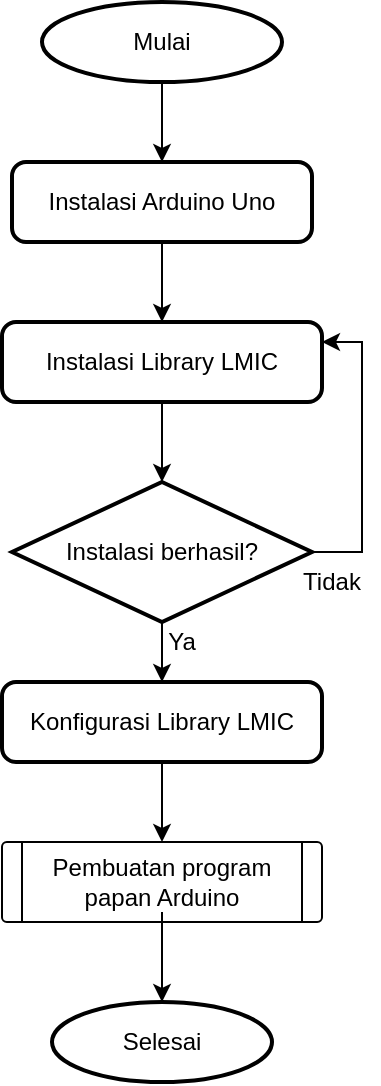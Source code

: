 <mxfile version="13.9.9" type="github" pages="5">
  <diagram id="ruQhYl5xOJ5jmQLx048c" name="flowchart arduino">
    <mxGraphModel dx="1108" dy="450" grid="1" gridSize="10" guides="1" tooltips="1" connect="1" arrows="1" fold="1" page="1" pageScale="1" pageWidth="850" pageHeight="1100" math="0" shadow="0">
      <root>
        <mxCell id="0" />
        <mxCell id="1" parent="0" />
        <mxCell id="vi-KP8n1VSVlLx7dB5_Z-9" style="edgeStyle=orthogonalEdgeStyle;rounded=0;orthogonalLoop=1;jettySize=auto;html=1;entryX=0.5;entryY=0;entryDx=0;entryDy=0;" parent="1" source="vi-KP8n1VSVlLx7dB5_Z-1" target="vi-KP8n1VSVlLx7dB5_Z-2" edge="1">
          <mxGeometry relative="1" as="geometry" />
        </mxCell>
        <mxCell id="vi-KP8n1VSVlLx7dB5_Z-1" value="Mulai" style="strokeWidth=2;html=1;shape=mxgraph.flowchart.start_1;whiteSpace=wrap;" parent="1" vertex="1">
          <mxGeometry x="80" y="40" width="120" height="40" as="geometry" />
        </mxCell>
        <mxCell id="vi-KP8n1VSVlLx7dB5_Z-10" style="edgeStyle=orthogonalEdgeStyle;rounded=0;orthogonalLoop=1;jettySize=auto;html=1;entryX=0.5;entryY=0;entryDx=0;entryDy=0;" parent="1" source="vi-KP8n1VSVlLx7dB5_Z-2" target="vi-KP8n1VSVlLx7dB5_Z-3" edge="1">
          <mxGeometry relative="1" as="geometry" />
        </mxCell>
        <mxCell id="vi-KP8n1VSVlLx7dB5_Z-2" value="Instalasi Arduino Uno" style="rounded=1;whiteSpace=wrap;html=1;absoluteArcSize=1;arcSize=14;strokeWidth=2;" parent="1" vertex="1">
          <mxGeometry x="65" y="120" width="150" height="40" as="geometry" />
        </mxCell>
        <mxCell id="vi-KP8n1VSVlLx7dB5_Z-11" value="" style="edgeStyle=orthogonalEdgeStyle;rounded=0;orthogonalLoop=1;jettySize=auto;html=1;" parent="1" source="vi-KP8n1VSVlLx7dB5_Z-3" target="vi-KP8n1VSVlLx7dB5_Z-4" edge="1">
          <mxGeometry relative="1" as="geometry" />
        </mxCell>
        <mxCell id="vi-KP8n1VSVlLx7dB5_Z-3" value="Instalasi Library LMIC" style="rounded=1;whiteSpace=wrap;html=1;absoluteArcSize=1;arcSize=14;strokeWidth=2;" parent="1" vertex="1">
          <mxGeometry x="60" y="200" width="160" height="40" as="geometry" />
        </mxCell>
        <mxCell id="vi-KP8n1VSVlLx7dB5_Z-12" value="" style="edgeStyle=orthogonalEdgeStyle;rounded=0;orthogonalLoop=1;jettySize=auto;html=1;entryX=0.5;entryY=0;entryDx=0;entryDy=0;" parent="1" source="vi-KP8n1VSVlLx7dB5_Z-4" target="vi-KP8n1VSVlLx7dB5_Z-5" edge="1">
          <mxGeometry relative="1" as="geometry" />
        </mxCell>
        <mxCell id="vi-KP8n1VSVlLx7dB5_Z-15" style="edgeStyle=orthogonalEdgeStyle;rounded=0;orthogonalLoop=1;jettySize=auto;html=1;entryX=1;entryY=0.25;entryDx=0;entryDy=0;" parent="1" source="vi-KP8n1VSVlLx7dB5_Z-4" target="vi-KP8n1VSVlLx7dB5_Z-3" edge="1">
          <mxGeometry relative="1" as="geometry">
            <Array as="points">
              <mxPoint x="240" y="315" />
              <mxPoint x="240" y="210" />
            </Array>
          </mxGeometry>
        </mxCell>
        <mxCell id="vi-KP8n1VSVlLx7dB5_Z-4" value="Instalasi berhasil?" style="strokeWidth=2;html=1;shape=mxgraph.flowchart.decision;whiteSpace=wrap;" parent="1" vertex="1">
          <mxGeometry x="65" y="280" width="150" height="70" as="geometry" />
        </mxCell>
        <mxCell id="vi-KP8n1VSVlLx7dB5_Z-13" style="edgeStyle=orthogonalEdgeStyle;rounded=0;orthogonalLoop=1;jettySize=auto;html=1;entryX=0.5;entryY=0;entryDx=0;entryDy=0;" parent="1" source="vi-KP8n1VSVlLx7dB5_Z-5" target="vi-KP8n1VSVlLx7dB5_Z-6" edge="1">
          <mxGeometry relative="1" as="geometry" />
        </mxCell>
        <mxCell id="vi-KP8n1VSVlLx7dB5_Z-5" value="Konfigurasi Library LMIC" style="rounded=1;whiteSpace=wrap;html=1;absoluteArcSize=1;arcSize=14;strokeWidth=2;" parent="1" vertex="1">
          <mxGeometry x="60" y="380" width="160" height="40" as="geometry" />
        </mxCell>
        <mxCell id="vi-KP8n1VSVlLx7dB5_Z-6" value="" style="verticalLabelPosition=bottom;verticalAlign=top;html=1;shape=process;whiteSpace=wrap;rounded=1;size=0.062;arcSize=6;" parent="1" vertex="1">
          <mxGeometry x="60" y="460" width="160" height="40" as="geometry" />
        </mxCell>
        <mxCell id="vi-KP8n1VSVlLx7dB5_Z-14" style="edgeStyle=orthogonalEdgeStyle;rounded=0;orthogonalLoop=1;jettySize=auto;html=1;entryX=0.5;entryY=0;entryDx=0;entryDy=0;entryPerimeter=0;" parent="1" source="vi-KP8n1VSVlLx7dB5_Z-7" target="vi-KP8n1VSVlLx7dB5_Z-8" edge="1">
          <mxGeometry relative="1" as="geometry" />
        </mxCell>
        <mxCell id="vi-KP8n1VSVlLx7dB5_Z-7" value="Pembuatan program papan Arduino" style="text;html=1;strokeColor=none;fillColor=none;align=center;verticalAlign=middle;whiteSpace=wrap;rounded=0;" parent="1" vertex="1">
          <mxGeometry x="70" y="465" width="140" height="30" as="geometry" />
        </mxCell>
        <mxCell id="vi-KP8n1VSVlLx7dB5_Z-8" value="Selesai" style="strokeWidth=2;html=1;shape=mxgraph.flowchart.start_1;whiteSpace=wrap;" parent="1" vertex="1">
          <mxGeometry x="85" y="540" width="110" height="40" as="geometry" />
        </mxCell>
        <mxCell id="vi-KP8n1VSVlLx7dB5_Z-16" value="Ya" style="text;html=1;strokeColor=none;fillColor=none;align=center;verticalAlign=middle;whiteSpace=wrap;rounded=0;" parent="1" vertex="1">
          <mxGeometry x="130" y="350" width="40" height="20" as="geometry" />
        </mxCell>
        <mxCell id="vi-KP8n1VSVlLx7dB5_Z-17" value="Tidak" style="text;html=1;strokeColor=none;fillColor=none;align=center;verticalAlign=middle;whiteSpace=wrap;rounded=0;" parent="1" vertex="1">
          <mxGeometry x="210" y="320" width="30" height="20" as="geometry" />
        </mxCell>
      </root>
    </mxGraphModel>
  </diagram>
  <diagram id="tlHTD0D3ZiTGUXgkDhen" name="flowchart program">
    <mxGraphModel dx="868" dy="450" grid="1" gridSize="10" guides="1" tooltips="1" connect="1" arrows="1" fold="1" page="1" pageScale="1" pageWidth="850" pageHeight="1100" math="0" shadow="0">
      <root>
        <mxCell id="s5Elo7UdADyp5_NEJmqG-0" />
        <mxCell id="s5Elo7UdADyp5_NEJmqG-1" parent="s5Elo7UdADyp5_NEJmqG-0" />
        <mxCell id="XmBuzOXLXzk71mJUqmoa-7" style="edgeStyle=orthogonalEdgeStyle;rounded=0;orthogonalLoop=1;jettySize=auto;html=1;entryX=0.5;entryY=0;entryDx=0;entryDy=0;" parent="s5Elo7UdADyp5_NEJmqG-1" source="XmBuzOXLXzk71mJUqmoa-0" target="XmBuzOXLXzk71mJUqmoa-1" edge="1">
          <mxGeometry relative="1" as="geometry" />
        </mxCell>
        <mxCell id="XmBuzOXLXzk71mJUqmoa-0" value="Start" style="ellipse;whiteSpace=wrap;html=1;rounded=1;" parent="s5Elo7UdADyp5_NEJmqG-1" vertex="1">
          <mxGeometry x="200" y="40" width="120" height="40" as="geometry" />
        </mxCell>
        <mxCell id="XmBuzOXLXzk71mJUqmoa-8" style="edgeStyle=orthogonalEdgeStyle;rounded=0;orthogonalLoop=1;jettySize=auto;html=1;entryX=0.5;entryY=0;entryDx=0;entryDy=0;" parent="s5Elo7UdADyp5_NEJmqG-1" source="XmBuzOXLXzk71mJUqmoa-1" target="XmBuzOXLXzk71mJUqmoa-2" edge="1">
          <mxGeometry relative="1" as="geometry" />
        </mxCell>
        <mxCell id="XmBuzOXLXzk71mJUqmoa-1" value="Inisiasi Library, inisiasi variabel, interval time, pin LMIC LoRa SX1726" style="shape=hexagon;perimeter=hexagonPerimeter2;whiteSpace=wrap;html=1;fixedSize=1;rounded=1;" parent="s5Elo7UdADyp5_NEJmqG-1" vertex="1">
          <mxGeometry x="180" y="120" width="160" height="80" as="geometry" />
        </mxCell>
        <mxCell id="XmBuzOXLXzk71mJUqmoa-10" style="edgeStyle=orthogonalEdgeStyle;rounded=0;orthogonalLoop=1;jettySize=auto;html=1;entryX=0.5;entryY=0;entryDx=0;entryDy=0;" parent="s5Elo7UdADyp5_NEJmqG-1" source="XmBuzOXLXzk71mJUqmoa-2" target="XmBuzOXLXzk71mJUqmoa-3" edge="1">
          <mxGeometry relative="1" as="geometry" />
        </mxCell>
        <mxCell id="XmBuzOXLXzk71mJUqmoa-13" style="edgeStyle=orthogonalEdgeStyle;rounded=0;orthogonalLoop=1;jettySize=auto;html=1;entryX=0;entryY=0.5;entryDx=0;entryDy=0;" parent="s5Elo7UdADyp5_NEJmqG-1" source="XmBuzOXLXzk71mJUqmoa-2" target="XmBuzOXLXzk71mJUqmoa-6" edge="1">
          <mxGeometry relative="1" as="geometry" />
        </mxCell>
        <mxCell id="XmBuzOXLXzk71mJUqmoa-2" value="if power = on" style="rhombus;whiteSpace=wrap;html=1;rounded=1;" parent="s5Elo7UdADyp5_NEJmqG-1" vertex="1">
          <mxGeometry x="220" y="230" width="80" height="80" as="geometry" />
        </mxCell>
        <mxCell id="XmBuzOXLXzk71mJUqmoa-12" style="edgeStyle=orthogonalEdgeStyle;rounded=0;orthogonalLoop=1;jettySize=auto;html=1;entryX=0.5;entryY=0;entryDx=0;entryDy=0;" parent="s5Elo7UdADyp5_NEJmqG-1" source="XmBuzOXLXzk71mJUqmoa-3" target="XmBuzOXLXzk71mJUqmoa-4" edge="1">
          <mxGeometry relative="1" as="geometry" />
        </mxCell>
        <mxCell id="XmBuzOXLXzk71mJUqmoa-3" value="digitalWrite(pinRelay, LOW); &lt;br&gt;LMIC reset &lt;br&gt;Set Session DevAddr, NwkSKey, AppSKey &lt;br&gt;LMIC.dn2Dr = DR_SF_7;&lt;br&gt;LMIC_setDrTxpow(DR_SF7, 14)" style="rounded=0;whiteSpace=wrap;html=1;" parent="s5Elo7UdADyp5_NEJmqG-1" vertex="1">
          <mxGeometry x="140" y="360" width="240" height="90" as="geometry" />
        </mxCell>
        <mxCell id="XmBuzOXLXzk71mJUqmoa-14" style="edgeStyle=orthogonalEdgeStyle;rounded=0;orthogonalLoop=1;jettySize=auto;html=1;entryX=0;entryY=0.5;entryDx=0;entryDy=0;exitX=0;exitY=0.5;exitDx=0;exitDy=0;" parent="s5Elo7UdADyp5_NEJmqG-1" source="XmBuzOXLXzk71mJUqmoa-4" target="XmBuzOXLXzk71mJUqmoa-2" edge="1">
          <mxGeometry relative="1" as="geometry">
            <Array as="points">
              <mxPoint x="190" y="500" />
              <mxPoint x="110" y="500" />
              <mxPoint x="110" y="270" />
            </Array>
          </mxGeometry>
        </mxCell>
        <mxCell id="XmBuzOXLXzk71mJUqmoa-4" value="do_send(&amp;amp;sendjob);" style="shape=process;whiteSpace=wrap;html=1;backgroundOutline=1;rounded=1;" parent="s5Elo7UdADyp5_NEJmqG-1" vertex="1">
          <mxGeometry x="190" y="490" width="140" height="40" as="geometry" />
        </mxCell>
        <mxCell id="XmBuzOXLXzk71mJUqmoa-6" value="FInish" style="ellipse;whiteSpace=wrap;html=1;rounded=1;" parent="s5Elo7UdADyp5_NEJmqG-1" vertex="1">
          <mxGeometry x="350" y="250" width="120" height="40" as="geometry" />
        </mxCell>
        <mxCell id="XmBuzOXLXzk71mJUqmoa-15" value="True" style="text;html=1;strokeColor=none;fillColor=none;align=center;verticalAlign=middle;whiteSpace=wrap;rounded=0;" parent="s5Elo7UdADyp5_NEJmqG-1" vertex="1">
          <mxGeometry x="260" y="320" width="40" height="20" as="geometry" />
        </mxCell>
        <mxCell id="XmBuzOXLXzk71mJUqmoa-16" value="False" style="text;html=1;strokeColor=none;fillColor=none;align=center;verticalAlign=middle;whiteSpace=wrap;rounded=0;" parent="s5Elo7UdADyp5_NEJmqG-1" vertex="1">
          <mxGeometry x="300" y="250" width="40" height="20" as="geometry" />
        </mxCell>
      </root>
    </mxGraphModel>
  </diagram>
  <diagram id="TSsMBvb2rmak3s7XtRsB" name="flowchart do_send">
    <mxGraphModel dx="423" dy="440" grid="1" gridSize="10" guides="1" tooltips="1" connect="1" arrows="1" fold="1" page="1" pageScale="1" pageWidth="850" pageHeight="1100" math="0" shadow="0">
      <root>
        <mxCell id="zBuH3Ofg90kj-YM-HRv8-0" />
        <mxCell id="zBuH3Ofg90kj-YM-HRv8-1" parent="zBuH3Ofg90kj-YM-HRv8-0" />
        <mxCell id="ide-2AY5GccfNbdstUUD-2" style="edgeStyle=orthogonalEdgeStyle;rounded=0;orthogonalLoop=1;jettySize=auto;html=1;entryX=0.5;entryY=0;entryDx=0;entryDy=0;" parent="zBuH3Ofg90kj-YM-HRv8-1" source="L42IOM9cLZBGXAwT-jDb-0" target="L42IOM9cLZBGXAwT-jDb-1" edge="1">
          <mxGeometry relative="1" as="geometry" />
        </mxCell>
        <mxCell id="L42IOM9cLZBGXAwT-jDb-0" value="Start" style="ellipse;whiteSpace=wrap;html=1;rounded=1;" parent="zBuH3Ofg90kj-YM-HRv8-1" vertex="1">
          <mxGeometry x="250" y="40" width="120" height="40" as="geometry" />
        </mxCell>
        <mxCell id="ide-2AY5GccfNbdstUUD-3" style="edgeStyle=orthogonalEdgeStyle;rounded=0;orthogonalLoop=1;jettySize=auto;html=1;entryX=0.5;entryY=0;entryDx=0;entryDy=0;" parent="zBuH3Ofg90kj-YM-HRv8-1" source="L42IOM9cLZBGXAwT-jDb-1" target="L42IOM9cLZBGXAwT-jDb-3" edge="1">
          <mxGeometry relative="1" as="geometry" />
        </mxCell>
        <mxCell id="L42IOM9cLZBGXAwT-jDb-1" value="Inisiasi variabel&lt;br&gt;char test[115];&lt;br&gt;float R1 = 30000.0;&lt;br&gt;float R2 = 7500.0;" style="shape=hexagon;perimeter=hexagonPerimeter2;whiteSpace=wrap;html=1;fixedSize=1;rounded=1;" parent="zBuH3Ofg90kj-YM-HRv8-1" vertex="1">
          <mxGeometry x="240" y="110" width="140" height="90" as="geometry" />
        </mxCell>
        <mxCell id="ide-2AY5GccfNbdstUUD-4" style="edgeStyle=orthogonalEdgeStyle;rounded=0;orthogonalLoop=1;jettySize=auto;html=1;" parent="zBuH3Ofg90kj-YM-HRv8-1" source="L42IOM9cLZBGXAwT-jDb-3" target="L42IOM9cLZBGXAwT-jDb-4" edge="1">
          <mxGeometry relative="1" as="geometry" />
        </mxCell>
        <mxCell id="L42IOM9cLZBGXAwT-jDb-3" value="//mendapatkan data voltase&lt;br&gt;value = analogRead(pinVolt);&lt;br&gt;vout = (value * 5.0) / 1024.0;&lt;br&gt;vin = vout / (R2/(R1+R2));&lt;br&gt;vin = roundf(vin*100);&lt;br&gt;vin = vin/100;" style="rounded=0;whiteSpace=wrap;html=1;" parent="zBuH3Ofg90kj-YM-HRv8-1" vertex="1">
          <mxGeometry x="220" y="240" width="180" height="120" as="geometry" />
        </mxCell>
        <mxCell id="ide-2AY5GccfNbdstUUD-5" style="edgeStyle=orthogonalEdgeStyle;rounded=0;orthogonalLoop=1;jettySize=auto;html=1;entryX=0;entryY=0.5;entryDx=0;entryDy=0;" parent="zBuH3Ofg90kj-YM-HRv8-1" source="L42IOM9cLZBGXAwT-jDb-4" target="L42IOM9cLZBGXAwT-jDb-6" edge="1">
          <mxGeometry relative="1" as="geometry">
            <mxPoint x="506" y="440" as="targetPoint" />
          </mxGeometry>
        </mxCell>
        <mxCell id="L42IOM9cLZBGXAwT-jDb-4" value="for (int x=0;&lt;br&gt;x&amp;lt;150; x++)" style="rhombus;whiteSpace=wrap;html=1;rounded=1;" parent="zBuH3Ofg90kj-YM-HRv8-1" vertex="1">
          <mxGeometry x="260" y="400" width="100" height="80" as="geometry" />
        </mxCell>
        <mxCell id="ide-2AY5GccfNbdstUUD-6" style="edgeStyle=orthogonalEdgeStyle;rounded=0;orthogonalLoop=1;jettySize=auto;html=1;exitX=0;exitY=0.5;exitDx=0;exitDy=0;entryX=0;entryY=0.5;entryDx=0;entryDy=0;" parent="zBuH3Ofg90kj-YM-HRv8-1" source="L42IOM9cLZBGXAwT-jDb-5" target="L42IOM9cLZBGXAwT-jDb-4" edge="1">
          <mxGeometry relative="1" as="geometry" />
        </mxCell>
        <mxCell id="L42IOM9cLZBGXAwT-jDb-5" value="//metode membaca dan mengumpulkan data sensor Arus&lt;br&gt;AcsValue = analogRead(pinACS);&lt;br&gt;Samples = Samples + AcsValue;&lt;br&gt;delay(5)" style="rounded=0;whiteSpace=wrap;html=1;" parent="zBuH3Ofg90kj-YM-HRv8-1" vertex="1">
          <mxGeometry x="220" y="520" width="200" height="80" as="geometry" />
        </mxCell>
        <mxCell id="ide-2AY5GccfNbdstUUD-7" style="edgeStyle=orthogonalEdgeStyle;rounded=0;orthogonalLoop=1;jettySize=auto;html=1;entryX=0.5;entryY=0;entryDx=0;entryDy=0;" parent="zBuH3Ofg90kj-YM-HRv8-1" source="L42IOM9cLZBGXAwT-jDb-6" target="L42IOM9cLZBGXAwT-jDb-7" edge="1">
          <mxGeometry relative="1" as="geometry" />
        </mxCell>
        <mxCell id="L42IOM9cLZBGXAwT-jDb-6" value="//menghitung data arus&lt;br&gt;AvgAcs=Samples/150.0;&lt;br&gt;AcsValueF = (2.5 - (5.0 / 1024.0)))/0.66;&lt;br&gt;AcsValueF = roundf(AcsValue*1000);&lt;br&gt;AcsValueF = AcsValueF/1000;" style="rounded=0;whiteSpace=wrap;html=1;" parent="zBuH3Ofg90kj-YM-HRv8-1" vertex="1">
          <mxGeometry x="550" y="380" width="200" height="120" as="geometry" />
        </mxCell>
        <mxCell id="ide-2AY5GccfNbdstUUD-8" style="edgeStyle=orthogonalEdgeStyle;rounded=0;orthogonalLoop=1;jettySize=auto;html=1;" parent="zBuH3Ofg90kj-YM-HRv8-1" source="L42IOM9cLZBGXAwT-jDb-7" target="L42IOM9cLZBGXAwT-jDb-8" edge="1">
          <mxGeometry relative="1" as="geometry" />
        </mxCell>
        <mxCell id="L42IOM9cLZBGXAwT-jDb-7" value="//inisialisasi JSON&lt;br&gt;StaticJsonDocument&amp;lt;115&amp;gt;jsonBuffer;&lt;br&gt;JsonObject data = jsonBuffer.to&amp;lt;JsonObject&amp;gt;();" style="shape=hexagon;perimeter=hexagonPerimeter2;whiteSpace=wrap;html=1;fixedSize=1;rounded=1;" parent="zBuH3Ofg90kj-YM-HRv8-1" vertex="1">
          <mxGeometry x="530" y="530" width="240" height="80" as="geometry" />
        </mxCell>
        <mxCell id="ide-2AY5GccfNbdstUUD-9" style="edgeStyle=orthogonalEdgeStyle;rounded=0;orthogonalLoop=1;jettySize=auto;html=1;" parent="zBuH3Ofg90kj-YM-HRv8-1" source="L42IOM9cLZBGXAwT-jDb-8" target="L42IOM9cLZBGXAwT-jDb-9" edge="1">
          <mxGeometry relative="1" as="geometry" />
        </mxCell>
        <mxCell id="L42IOM9cLZBGXAwT-jDb-8" value="//Data dibentuk menjadi JSON&lt;br&gt;data[&quot;v&quot;] = vin;&lt;br&gt;data[&quot;c&quot;] = AcsValueF;&lt;br&gt;data[&quot;r2&quot;]= 1;" style="rounded=0;whiteSpace=wrap;html=1;" parent="zBuH3Ofg90kj-YM-HRv8-1" vertex="1">
          <mxGeometry x="550" y="640" width="200" height="80" as="geometry" />
        </mxCell>
        <mxCell id="ide-2AY5GccfNbdstUUD-10" style="edgeStyle=orthogonalEdgeStyle;rounded=0;orthogonalLoop=1;jettySize=auto;html=1;" parent="zBuH3Ofg90kj-YM-HRv8-1" source="L42IOM9cLZBGXAwT-jDb-9" target="L42IOM9cLZBGXAwT-jDb-10" edge="1">
          <mxGeometry relative="1" as="geometry" />
        </mxCell>
        <mxCell id="L42IOM9cLZBGXAwT-jDb-9" value="//Data berbentuk JSON dicopy untuk menjadi pesan yang akan dikirim serializeJson(jsonBuffer, test);&lt;br&gt;strcpy((char*)message,test);" style="rounded=0;whiteSpace=wrap;html=1;" parent="zBuH3Ofg90kj-YM-HRv8-1" vertex="1">
          <mxGeometry x="550" y="760" width="200" height="60" as="geometry" />
        </mxCell>
        <mxCell id="ide-2AY5GccfNbdstUUD-11" style="edgeStyle=orthogonalEdgeStyle;rounded=0;orthogonalLoop=1;jettySize=auto;html=1;entryX=1;entryY=0.5;entryDx=0;entryDy=0;" parent="zBuH3Ofg90kj-YM-HRv8-1" source="L42IOM9cLZBGXAwT-jDb-10" target="L42IOM9cLZBGXAwT-jDb-11" edge="1">
          <mxGeometry relative="1" as="geometry" />
        </mxCell>
        <mxCell id="ide-2AY5GccfNbdstUUD-12" style="edgeStyle=orthogonalEdgeStyle;rounded=0;orthogonalLoop=1;jettySize=auto;html=1;" parent="zBuH3Ofg90kj-YM-HRv8-1" source="L42IOM9cLZBGXAwT-jDb-10" target="L42IOM9cLZBGXAwT-jDb-12" edge="1">
          <mxGeometry relative="1" as="geometry" />
        </mxCell>
        <mxCell id="L42IOM9cLZBGXAwT-jDb-10" value="Apakah ada TX/RX yang sedang berjalan" style="rhombus;whiteSpace=wrap;html=1;rounded=1;" parent="zBuH3Ofg90kj-YM-HRv8-1" vertex="1">
          <mxGeometry x="340" y="730" width="170" height="120" as="geometry" />
        </mxCell>
        <mxCell id="L42IOM9cLZBGXAwT-jDb-11" value="print &quot;OP_TXRXPEND, not sending&quot;" style="shape=parallelogram;perimeter=parallelogramPerimeter;whiteSpace=wrap;html=1;fixedSize=1;rounded=1;" parent="zBuH3Ofg90kj-YM-HRv8-1" vertex="1">
          <mxGeometry x="50" y="770" width="230" height="40" as="geometry" />
        </mxCell>
        <mxCell id="ide-2AY5GccfNbdstUUD-13" style="edgeStyle=orthogonalEdgeStyle;rounded=0;orthogonalLoop=1;jettySize=auto;html=1;entryX=0.5;entryY=0;entryDx=0;entryDy=0;" parent="zBuH3Ofg90kj-YM-HRv8-1" source="L42IOM9cLZBGXAwT-jDb-12" target="ide-2AY5GccfNbdstUUD-0" edge="1">
          <mxGeometry relative="1" as="geometry" />
        </mxCell>
        <mxCell id="L42IOM9cLZBGXAwT-jDb-12" value="//Data dikirimkan pada saat memungkinkan LMIC_setTxData2(1, message, strlen((char*)message), 0);" style="rounded=0;whiteSpace=wrap;html=1;" parent="zBuH3Ofg90kj-YM-HRv8-1" vertex="1">
          <mxGeometry x="320" y="890" width="210" height="60" as="geometry" />
        </mxCell>
        <mxCell id="ide-2AY5GccfNbdstUUD-14" style="edgeStyle=orthogonalEdgeStyle;rounded=0;orthogonalLoop=1;jettySize=auto;html=1;entryX=1;entryY=0.5;entryDx=0;entryDy=0;" parent="zBuH3Ofg90kj-YM-HRv8-1" source="ide-2AY5GccfNbdstUUD-0" target="ide-2AY5GccfNbdstUUD-1" edge="1">
          <mxGeometry relative="1" as="geometry" />
        </mxCell>
        <mxCell id="ide-2AY5GccfNbdstUUD-0" value="//Kosongkan data json jsonBuffer.dear();" style="rounded=0;whiteSpace=wrap;html=1;" parent="zBuH3Ofg90kj-YM-HRv8-1" vertex="1">
          <mxGeometry x="365" y="990" width="120" height="60" as="geometry" />
        </mxCell>
        <mxCell id="ide-2AY5GccfNbdstUUD-1" value="finish" style="ellipse;whiteSpace=wrap;html=1;rounded=1;" parent="zBuH3Ofg90kj-YM-HRv8-1" vertex="1">
          <mxGeometry x="160" y="1000" width="120" height="40" as="geometry" />
        </mxCell>
      </root>
    </mxGraphModel>
  </diagram>
  <diagram id="Id-fldkdU4TGcIoPxUZq" name="Flowchat on_event">
    <mxGraphModel dx="868" dy="450" grid="1" gridSize="10" guides="1" tooltips="1" connect="1" arrows="1" fold="1" page="1" pageScale="1" pageWidth="850" pageHeight="1100" math="0" shadow="0">
      <root>
        <mxCell id="bwNhpxmY1DnuoCCyqUKj-0" />
        <mxCell id="bwNhpxmY1DnuoCCyqUKj-1" parent="bwNhpxmY1DnuoCCyqUKj-0" />
        <mxCell id="bwNhpxmY1DnuoCCyqUKj-20" style="edgeStyle=orthogonalEdgeStyle;rounded=0;orthogonalLoop=1;jettySize=auto;html=1;entryX=0.5;entryY=0;entryDx=0;entryDy=0;" parent="bwNhpxmY1DnuoCCyqUKj-1" source="bwNhpxmY1DnuoCCyqUKj-2" target="bwNhpxmY1DnuoCCyqUKj-3" edge="1">
          <mxGeometry relative="1" as="geometry" />
        </mxCell>
        <mxCell id="bwNhpxmY1DnuoCCyqUKj-2" value="Start" style="ellipse;whiteSpace=wrap;html=1;rounded=1;" parent="bwNhpxmY1DnuoCCyqUKj-1" vertex="1">
          <mxGeometry x="680" y="40" width="120" height="40" as="geometry" />
        </mxCell>
        <mxCell id="bwNhpxmY1DnuoCCyqUKj-21" style="edgeStyle=orthogonalEdgeStyle;rounded=0;orthogonalLoop=1;jettySize=auto;html=1;" parent="bwNhpxmY1DnuoCCyqUKj-1" source="bwNhpxmY1DnuoCCyqUKj-3" target="bwNhpxmY1DnuoCCyqUKj-4" edge="1">
          <mxGeometry relative="1" as="geometry" />
        </mxCell>
        <mxCell id="bwNhpxmY1DnuoCCyqUKj-44" style="edgeStyle=orthogonalEdgeStyle;rounded=0;orthogonalLoop=1;jettySize=auto;html=1;entryX=0;entryY=0.5;entryDx=0;entryDy=0;exitX=0;exitY=0.5;exitDx=0;exitDy=0;" parent="bwNhpxmY1DnuoCCyqUKj-1" source="bwNhpxmY1DnuoCCyqUKj-3" target="bwNhpxmY1DnuoCCyqUKj-19" edge="1">
          <mxGeometry relative="1" as="geometry">
            <mxPoint x="290" y="930" as="targetPoint" />
            <Array as="points">
              <mxPoint x="320" y="170" />
              <mxPoint x="320" y="950" />
            </Array>
          </mxGeometry>
        </mxCell>
        <mxCell id="bwNhpxmY1DnuoCCyqUKj-3" value="Pengiriman data selesai?&lt;br&gt;EV_TXCOMPLETE" style="rhombus;whiteSpace=wrap;html=1;rounded=1;" parent="bwNhpxmY1DnuoCCyqUKj-1" vertex="1">
          <mxGeometry x="645" y="110" width="190" height="120" as="geometry" />
        </mxCell>
        <mxCell id="bwNhpxmY1DnuoCCyqUKj-22" style="edgeStyle=orthogonalEdgeStyle;rounded=0;orthogonalLoop=1;jettySize=auto;html=1;" parent="bwNhpxmY1DnuoCCyqUKj-1" source="bwNhpxmY1DnuoCCyqUKj-4" target="bwNhpxmY1DnuoCCyqUKj-5" edge="1">
          <mxGeometry relative="1" as="geometry" />
        </mxCell>
        <mxCell id="bwNhpxmY1DnuoCCyqUKj-4" value="Print &quot;EV_TXCOMPLETE(include &lt;br&gt;waiting for RX windows)&quot;" style="shape=parallelogram;perimeter=parallelogramPerimeter;whiteSpace=wrap;html=1;fixedSize=1;rounded=1;" parent="bwNhpxmY1DnuoCCyqUKj-1" vertex="1">
          <mxGeometry x="625" y="260" width="230" height="40" as="geometry" />
        </mxCell>
        <mxCell id="bwNhpxmY1DnuoCCyqUKj-23" style="edgeStyle=orthogonalEdgeStyle;rounded=0;orthogonalLoop=1;jettySize=auto;html=1;" parent="bwNhpxmY1DnuoCCyqUKj-1" source="bwNhpxmY1DnuoCCyqUKj-5" target="bwNhpxmY1DnuoCCyqUKj-6" edge="1">
          <mxGeometry relative="1" as="geometry" />
        </mxCell>
        <mxCell id="bwNhpxmY1DnuoCCyqUKj-43" style="edgeStyle=orthogonalEdgeStyle;rounded=0;orthogonalLoop=1;jettySize=auto;html=1;entryX=0;entryY=0.5;entryDx=0;entryDy=0;exitX=0;exitY=0.5;exitDx=0;exitDy=0;" parent="bwNhpxmY1DnuoCCyqUKj-1" source="bwNhpxmY1DnuoCCyqUKj-5" target="bwNhpxmY1DnuoCCyqUKj-18" edge="1">
          <mxGeometry relative="1" as="geometry">
            <mxPoint x="320" y="730" as="targetPoint" />
            <Array as="points">
              <mxPoint x="380" y="280" />
              <mxPoint x="380" y="870" />
            </Array>
          </mxGeometry>
        </mxCell>
        <mxCell id="bwNhpxmY1DnuoCCyqUKj-5" value="Mengirim data setelah transmit data" style="rhombus;whiteSpace=wrap;html=1;rounded=1;" parent="bwNhpxmY1DnuoCCyqUKj-1" vertex="1">
          <mxGeometry x="440" y="225" width="150" height="110" as="geometry" />
        </mxCell>
        <mxCell id="bwNhpxmY1DnuoCCyqUKj-24" style="edgeStyle=orthogonalEdgeStyle;rounded=0;orthogonalLoop=1;jettySize=auto;html=1;" parent="bwNhpxmY1DnuoCCyqUKj-1" source="bwNhpxmY1DnuoCCyqUKj-6" target="bwNhpxmY1DnuoCCyqUKj-8" edge="1">
          <mxGeometry relative="1" as="geometry" />
        </mxCell>
        <mxCell id="bwNhpxmY1DnuoCCyqUKj-6" value="Cetak data yang diterima" style="shape=parallelogram;perimeter=parallelogramPerimeter;whiteSpace=wrap;html=1;fixedSize=1;rounded=1;" parent="bwNhpxmY1DnuoCCyqUKj-1" vertex="1">
          <mxGeometry x="437.5" y="360" width="155" height="40" as="geometry" />
        </mxCell>
        <mxCell id="bwNhpxmY1DnuoCCyqUKj-25" style="edgeStyle=orthogonalEdgeStyle;rounded=0;orthogonalLoop=1;jettySize=auto;html=1;entryX=0.5;entryY=0;entryDx=0;entryDy=0;" parent="bwNhpxmY1DnuoCCyqUKj-1" source="bwNhpxmY1DnuoCCyqUKj-8" target="bwNhpxmY1DnuoCCyqUKj-9" edge="1">
          <mxGeometry relative="1" as="geometry" />
        </mxCell>
        <mxCell id="bwNhpxmY1DnuoCCyqUKj-8" value="unit8_t result = LMIC.frame[LMIC.dataBeg + 0];" style="rounded=0;whiteSpace=wrap;html=1;" parent="bwNhpxmY1DnuoCCyqUKj-1" vertex="1">
          <mxGeometry x="430" y="440" width="170" height="80" as="geometry" />
        </mxCell>
        <mxCell id="bwNhpxmY1DnuoCCyqUKj-26" style="edgeStyle=orthogonalEdgeStyle;rounded=0;orthogonalLoop=1;jettySize=auto;html=1;" parent="bwNhpxmY1DnuoCCyqUKj-1" source="bwNhpxmY1DnuoCCyqUKj-9" target="bwNhpxmY1DnuoCCyqUKj-10" edge="1">
          <mxGeometry relative="1" as="geometry" />
        </mxCell>
        <mxCell id="bwNhpxmY1DnuoCCyqUKj-30" style="edgeStyle=orthogonalEdgeStyle;rounded=0;orthogonalLoop=1;jettySize=auto;html=1;" parent="bwNhpxmY1DnuoCCyqUKj-1" source="bwNhpxmY1DnuoCCyqUKj-9" target="bwNhpxmY1DnuoCCyqUKj-12" edge="1">
          <mxGeometry relative="1" as="geometry" />
        </mxCell>
        <mxCell id="bwNhpxmY1DnuoCCyqUKj-9" value="if (result == 115)&amp;nbsp;" style="rhombus;whiteSpace=wrap;html=1;rounded=1;" parent="bwNhpxmY1DnuoCCyqUKj-1" vertex="1">
          <mxGeometry x="475" y="560" width="80" height="80" as="geometry" />
        </mxCell>
        <mxCell id="bwNhpxmY1DnuoCCyqUKj-27" style="edgeStyle=orthogonalEdgeStyle;rounded=0;orthogonalLoop=1;jettySize=auto;html=1;entryX=0;entryY=0.5;entryDx=0;entryDy=0;" parent="bwNhpxmY1DnuoCCyqUKj-1" source="bwNhpxmY1DnuoCCyqUKj-10" target="bwNhpxmY1DnuoCCyqUKj-11" edge="1">
          <mxGeometry relative="1" as="geometry" />
        </mxCell>
        <mxCell id="bwNhpxmY1DnuoCCyqUKj-32" style="edgeStyle=orthogonalEdgeStyle;rounded=0;orthogonalLoop=1;jettySize=auto;html=1;" parent="bwNhpxmY1DnuoCCyqUKj-1" source="bwNhpxmY1DnuoCCyqUKj-10" target="bwNhpxmY1DnuoCCyqUKj-14" edge="1">
          <mxGeometry relative="1" as="geometry" />
        </mxCell>
        <mxCell id="bwNhpxmY1DnuoCCyqUKj-10" value="if (result == 49)&amp;nbsp;" style="rhombus;whiteSpace=wrap;html=1;rounded=1;" parent="bwNhpxmY1DnuoCCyqUKj-1" vertex="1">
          <mxGeometry x="610" y="560" width="80" height="80" as="geometry" />
        </mxCell>
        <mxCell id="bwNhpxmY1DnuoCCyqUKj-33" style="edgeStyle=orthogonalEdgeStyle;rounded=0;orthogonalLoop=1;jettySize=auto;html=1;entryX=0.5;entryY=0;entryDx=0;entryDy=0;" parent="bwNhpxmY1DnuoCCyqUKj-1" source="bwNhpxmY1DnuoCCyqUKj-11" target="bwNhpxmY1DnuoCCyqUKj-16" edge="1">
          <mxGeometry relative="1" as="geometry" />
        </mxCell>
        <mxCell id="bwNhpxmY1DnuoCCyqUKj-51" style="edgeStyle=orthogonalEdgeStyle;rounded=0;orthogonalLoop=1;jettySize=auto;html=1;exitX=1;exitY=0.5;exitDx=0;exitDy=0;" parent="bwNhpxmY1DnuoCCyqUKj-1" source="bwNhpxmY1DnuoCCyqUKj-11" edge="1">
          <mxGeometry relative="1" as="geometry">
            <mxPoint x="650" y="830" as="targetPoint" />
            <Array as="points">
              <mxPoint x="860" y="600" />
              <mxPoint x="860" y="830" />
            </Array>
          </mxGeometry>
        </mxCell>
        <mxCell id="bwNhpxmY1DnuoCCyqUKj-11" value="if (result == 48)" style="rhombus;whiteSpace=wrap;html=1;rounded=1;" parent="bwNhpxmY1DnuoCCyqUKj-1" vertex="1">
          <mxGeometry x="740" y="560" width="80" height="80" as="geometry" />
        </mxCell>
        <mxCell id="bwNhpxmY1DnuoCCyqUKj-34" style="edgeStyle=orthogonalEdgeStyle;rounded=0;orthogonalLoop=1;jettySize=auto;html=1;entryX=0.5;entryY=0;entryDx=0;entryDy=0;" parent="bwNhpxmY1DnuoCCyqUKj-1" source="bwNhpxmY1DnuoCCyqUKj-12" target="bwNhpxmY1DnuoCCyqUKj-13" edge="1">
          <mxGeometry relative="1" as="geometry" />
        </mxCell>
        <mxCell id="bwNhpxmY1DnuoCCyqUKj-12" value="print &quot;Node_A shutdown&quot;" style="shape=parallelogram;perimeter=parallelogramPerimeter;whiteSpace=wrap;html=1;fixedSize=1;rounded=1;" parent="bwNhpxmY1DnuoCCyqUKj-1" vertex="1">
          <mxGeometry x="465" y="660" width="100" height="60" as="geometry" />
        </mxCell>
        <mxCell id="bwNhpxmY1DnuoCCyqUKj-38" style="edgeStyle=orthogonalEdgeStyle;rounded=0;orthogonalLoop=1;jettySize=auto;html=1;exitX=0.5;exitY=1;exitDx=0;exitDy=0;" parent="bwNhpxmY1DnuoCCyqUKj-1" source="bwNhpxmY1DnuoCCyqUKj-13" edge="1">
          <mxGeometry relative="1" as="geometry">
            <mxPoint x="640" y="830" as="targetPoint" />
            <Array as="points">
              <mxPoint x="515" y="830" />
            </Array>
          </mxGeometry>
        </mxCell>
        <mxCell id="bwNhpxmY1DnuoCCyqUKj-13" value="relay1status = HIGH;" style="rounded=0;whiteSpace=wrap;html=1;" parent="bwNhpxmY1DnuoCCyqUKj-1" vertex="1">
          <mxGeometry x="455" y="760" width="120" height="40" as="geometry" />
        </mxCell>
        <mxCell id="bwNhpxmY1DnuoCCyqUKj-36" style="edgeStyle=orthogonalEdgeStyle;rounded=0;orthogonalLoop=1;jettySize=auto;html=1;" parent="bwNhpxmY1DnuoCCyqUKj-1" source="bwNhpxmY1DnuoCCyqUKj-14" target="bwNhpxmY1DnuoCCyqUKj-15" edge="1">
          <mxGeometry relative="1" as="geometry" />
        </mxCell>
        <mxCell id="bwNhpxmY1DnuoCCyqUKj-14" value="print &quot;Node_A Appliance On&quot;" style="shape=parallelogram;perimeter=parallelogramPerimeter;whiteSpace=wrap;html=1;fixedSize=1;rounded=1;" parent="bwNhpxmY1DnuoCCyqUKj-1" vertex="1">
          <mxGeometry x="590" y="660" width="110" height="60" as="geometry" />
        </mxCell>
        <mxCell id="bwNhpxmY1DnuoCCyqUKj-39" style="edgeStyle=orthogonalEdgeStyle;rounded=0;orthogonalLoop=1;jettySize=auto;html=1;" parent="bwNhpxmY1DnuoCCyqUKj-1" source="bwNhpxmY1DnuoCCyqUKj-15" target="bwNhpxmY1DnuoCCyqUKj-18" edge="1">
          <mxGeometry relative="1" as="geometry">
            <mxPoint x="620" y="850" as="targetPoint" />
          </mxGeometry>
        </mxCell>
        <mxCell id="bwNhpxmY1DnuoCCyqUKj-15" value="relay2status = LOW;" style="rounded=0;whiteSpace=wrap;html=1;" parent="bwNhpxmY1DnuoCCyqUKj-1" vertex="1">
          <mxGeometry x="585" y="760" width="120" height="40" as="geometry" />
        </mxCell>
        <mxCell id="bwNhpxmY1DnuoCCyqUKj-37" style="edgeStyle=orthogonalEdgeStyle;rounded=0;orthogonalLoop=1;jettySize=auto;html=1;" parent="bwNhpxmY1DnuoCCyqUKj-1" source="bwNhpxmY1DnuoCCyqUKj-16" target="bwNhpxmY1DnuoCCyqUKj-17" edge="1">
          <mxGeometry relative="1" as="geometry" />
        </mxCell>
        <mxCell id="bwNhpxmY1DnuoCCyqUKj-16" value="print &quot;Node_A Appliance Off&quot;" style="shape=parallelogram;perimeter=parallelogramPerimeter;whiteSpace=wrap;html=1;fixedSize=1;rounded=1;" parent="bwNhpxmY1DnuoCCyqUKj-1" vertex="1">
          <mxGeometry x="730" y="660" width="100" height="60" as="geometry" />
        </mxCell>
        <mxCell id="bwNhpxmY1DnuoCCyqUKj-52" style="edgeStyle=orthogonalEdgeStyle;rounded=0;orthogonalLoop=1;jettySize=auto;html=1;" parent="bwNhpxmY1DnuoCCyqUKj-1" source="bwNhpxmY1DnuoCCyqUKj-17" edge="1">
          <mxGeometry relative="1" as="geometry">
            <mxPoint x="780" y="830" as="targetPoint" />
          </mxGeometry>
        </mxCell>
        <mxCell id="bwNhpxmY1DnuoCCyqUKj-17" value="relay2status = HIGH;" style="rounded=0;whiteSpace=wrap;html=1;" parent="bwNhpxmY1DnuoCCyqUKj-1" vertex="1">
          <mxGeometry x="720" y="760" width="120" height="40" as="geometry" />
        </mxCell>
        <mxCell id="bwNhpxmY1DnuoCCyqUKj-42" style="edgeStyle=orthogonalEdgeStyle;rounded=0;orthogonalLoop=1;jettySize=auto;html=1;" parent="bwNhpxmY1DnuoCCyqUKj-1" source="bwNhpxmY1DnuoCCyqUKj-18" target="bwNhpxmY1DnuoCCyqUKj-19" edge="1">
          <mxGeometry relative="1" as="geometry" />
        </mxCell>
        <mxCell id="bwNhpxmY1DnuoCCyqUKj-18" value="//Schedule next transmission&lt;br&gt;os_setTimedCallback(&amp;amp;sendjob, os_getTime()+sec2osticks(TX_INTERNAL), do_send);" style="rounded=0;whiteSpace=wrap;html=1;" parent="bwNhpxmY1DnuoCCyqUKj-1" vertex="1">
          <mxGeometry x="520" y="840" width="250" height="60" as="geometry" />
        </mxCell>
        <mxCell id="bwNhpxmY1DnuoCCyqUKj-19" value="Finish" style="ellipse;whiteSpace=wrap;html=1;rounded=1;" parent="bwNhpxmY1DnuoCCyqUKj-1" vertex="1">
          <mxGeometry x="585" y="930" width="120" height="40" as="geometry" />
        </mxCell>
        <mxCell id="bwNhpxmY1DnuoCCyqUKj-45" value="False" style="text;html=1;strokeColor=none;fillColor=none;align=center;verticalAlign=middle;whiteSpace=wrap;rounded=0;" parent="bwNhpxmY1DnuoCCyqUKj-1" vertex="1">
          <mxGeometry x="605" y="150" width="40" height="20" as="geometry" />
        </mxCell>
        <mxCell id="bwNhpxmY1DnuoCCyqUKj-46" value="False" style="text;html=1;strokeColor=none;fillColor=none;align=center;verticalAlign=middle;whiteSpace=wrap;rounded=0;" parent="bwNhpxmY1DnuoCCyqUKj-1" vertex="1">
          <mxGeometry x="400" y="260" width="40" height="20" as="geometry" />
        </mxCell>
        <mxCell id="bwNhpxmY1DnuoCCyqUKj-47" value="True&lt;span style=&quot;color: rgba(0 , 0 , 0 , 0) ; font-family: monospace ; font-size: 0px&quot;&gt;%3CmxGraphModel%3E%3Croot%3E%3CmxCell%20id%3D%220%22%2F%3E%3CmxCell%20id%3D%221%22%20parent%3D%220%22%2F%3E%3CmxCell%20id%3D%222%22%20value%3D%22False%22%20style%3D%22text%3Bhtml%3D1%3BstrokeColor%3Dnone%3BfillColor%3Dnone%3Balign%3Dcenter%3BverticalAlign%3Dmiddle%3BwhiteSpace%3Dwrap%3Brounded%3D0%3B%22%20vertex%3D%221%22%20parent%3D%221%22%3E%3CmxGeometry%20x%3D%22605%22%20y%3D%22140%22%20width%3D%2240%22%20height%3D%2220%22%20as%3D%22geometry%22%2F%3E%3C%2FmxCell%3E%3C%2Froot%3E%3C%2FmxGraphModel%3E&lt;/span&gt;" style="text;html=1;strokeColor=none;fillColor=none;align=center;verticalAlign=middle;whiteSpace=wrap;rounded=0;" parent="bwNhpxmY1DnuoCCyqUKj-1" vertex="1">
          <mxGeometry x="740" y="230" width="40" height="20" as="geometry" />
        </mxCell>
        <mxCell id="bwNhpxmY1DnuoCCyqUKj-48" value="True" style="text;html=1;strokeColor=none;fillColor=none;align=center;verticalAlign=middle;whiteSpace=wrap;rounded=0;" parent="bwNhpxmY1DnuoCCyqUKj-1" vertex="1">
          <mxGeometry x="520" y="335" width="40" height="20" as="geometry" />
        </mxCell>
        <mxCell id="bwNhpxmY1DnuoCCyqUKj-49" value="False" style="text;html=1;strokeColor=none;fillColor=none;align=center;verticalAlign=middle;whiteSpace=wrap;rounded=0;" parent="bwNhpxmY1DnuoCCyqUKj-1" vertex="1">
          <mxGeometry x="555" y="580" width="40" height="20" as="geometry" />
        </mxCell>
        <mxCell id="bwNhpxmY1DnuoCCyqUKj-50" value="False" style="text;html=1;strokeColor=none;fillColor=none;align=center;verticalAlign=middle;whiteSpace=wrap;rounded=0;" parent="bwNhpxmY1DnuoCCyqUKj-1" vertex="1">
          <mxGeometry x="690" y="580" width="40" height="20" as="geometry" />
        </mxCell>
        <mxCell id="bwNhpxmY1DnuoCCyqUKj-53" value="False" style="text;html=1;strokeColor=none;fillColor=none;align=center;verticalAlign=middle;whiteSpace=wrap;rounded=0;" parent="bwNhpxmY1DnuoCCyqUKj-1" vertex="1">
          <mxGeometry x="820" y="580" width="40" height="20" as="geometry" />
        </mxCell>
        <mxCell id="bwNhpxmY1DnuoCCyqUKj-54" value="True" style="text;html=1;strokeColor=none;fillColor=none;align=center;verticalAlign=middle;whiteSpace=wrap;rounded=0;" parent="bwNhpxmY1DnuoCCyqUKj-1" vertex="1">
          <mxGeometry x="510" y="630" width="40" height="20" as="geometry" />
        </mxCell>
        <mxCell id="bwNhpxmY1DnuoCCyqUKj-55" value="True" style="text;html=1;strokeColor=none;fillColor=none;align=center;verticalAlign=middle;whiteSpace=wrap;rounded=0;" parent="bwNhpxmY1DnuoCCyqUKj-1" vertex="1">
          <mxGeometry x="645" y="630" width="40" height="20" as="geometry" />
        </mxCell>
        <mxCell id="bwNhpxmY1DnuoCCyqUKj-56" value="True" style="text;html=1;strokeColor=none;fillColor=none;align=center;verticalAlign=middle;whiteSpace=wrap;rounded=0;" parent="bwNhpxmY1DnuoCCyqUKj-1" vertex="1">
          <mxGeometry x="780" y="630" width="40" height="20" as="geometry" />
        </mxCell>
      </root>
    </mxGraphModel>
  </diagram>
  <diagram id="hcQ1SG1U8shQ2Ebj-OBx" name="activity diagram">
    <mxGraphModel dx="1108" dy="450" grid="1" gridSize="10" guides="1" tooltips="1" connect="1" arrows="1" fold="1" page="1" pageScale="1" pageWidth="827" pageHeight="1169" math="0" shadow="0">
      <root>
        <mxCell id="_qKQYgGXb2QC_iHVtkFU-0" />
        <mxCell id="_qKQYgGXb2QC_iHVtkFU-1" parent="_qKQYgGXb2QC_iHVtkFU-0" />
        <mxCell id="_qKQYgGXb2QC_iHVtkFU-2" value="" style="shape=table;html=1;whiteSpace=wrap;startSize=0;container=1;collapsible=0;childLayout=tableLayout;" parent="_qKQYgGXb2QC_iHVtkFU-1" vertex="1">
          <mxGeometry x="34" y="40" width="760" height="1010" as="geometry" />
        </mxCell>
        <mxCell id="_qKQYgGXb2QC_iHVtkFU-3" value="" style="shape=partialRectangle;html=1;whiteSpace=wrap;collapsible=0;dropTarget=0;pointerEvents=0;fillColor=none;top=0;left=0;bottom=0;right=0;points=[[0,0.5],[1,0.5]];portConstraint=eastwest;" parent="_qKQYgGXb2QC_iHVtkFU-2" vertex="1">
          <mxGeometry width="760" height="40" as="geometry" />
        </mxCell>
        <mxCell id="_qKQYgGXb2QC_iHVtkFU-4" value="Pengguna" style="shape=partialRectangle;html=1;whiteSpace=wrap;connectable=0;overflow=hidden;fillColor=none;top=0;left=0;bottom=0;right=0;" parent="_qKQYgGXb2QC_iHVtkFU-3" vertex="1">
          <mxGeometry width="196" height="40" as="geometry" />
        </mxCell>
        <mxCell id="_qKQYgGXb2QC_iHVtkFU-5" value="Sistem Aplikasi" style="shape=partialRectangle;html=1;whiteSpace=wrap;connectable=0;overflow=hidden;fillColor=none;top=0;left=0;bottom=0;right=0;" parent="_qKQYgGXb2QC_iHVtkFU-3" vertex="1">
          <mxGeometry x="196" width="184" height="40" as="geometry" />
        </mxCell>
        <mxCell id="_qKQYgGXb2QC_iHVtkFU-6" value="Gateway" style="shape=partialRectangle;html=1;whiteSpace=wrap;connectable=0;overflow=hidden;fillColor=none;top=0;left=0;bottom=0;right=0;" parent="_qKQYgGXb2QC_iHVtkFU-3" vertex="1">
          <mxGeometry x="380" width="190" height="40" as="geometry" />
        </mxCell>
        <mxCell id="_qKQYgGXb2QC_iHVtkFU-7" value="Node" style="shape=partialRectangle;html=1;whiteSpace=wrap;connectable=0;overflow=hidden;fillColor=none;top=0;left=0;bottom=0;right=0;" parent="_qKQYgGXb2QC_iHVtkFU-3" vertex="1">
          <mxGeometry x="570" width="190" height="40" as="geometry" />
        </mxCell>
        <mxCell id="_qKQYgGXb2QC_iHVtkFU-8" value="" style="shape=partialRectangle;html=1;whiteSpace=wrap;collapsible=0;dropTarget=0;pointerEvents=0;fillColor=none;top=0;left=0;bottom=0;right=0;points=[[0,0.5],[1,0.5]];portConstraint=eastwest;" parent="_qKQYgGXb2QC_iHVtkFU-2" vertex="1">
          <mxGeometry y="40" width="760" height="970" as="geometry" />
        </mxCell>
        <mxCell id="_qKQYgGXb2QC_iHVtkFU-9" value="&lt;span style=&quot;color: rgba(0 , 0 , 0 , 0) ; font-family: monospace ; font-size: 0px&quot;&gt;%3CmxGraphModel%3E%3Croot%3E%3CmxCell%20id%3D%220%22%2F%3E%3CmxCell%20id%3D%221%22%20parent%3D%220%22%2F%3E%3CmxCell%20id%3D%222%22%20value%3D%22%22%20style%3D%22verticalLabelPosition%3Dbottom%3BverticalAlign%3Dtop%3Bhtml%3D1%3Bshape%3Dmxgraph.flowchart.on-page_reference%3B%22%20vertex%3D%221%22%20parent%3D%221%22%3E%3CmxGeometry%20x%3D%22330%22%20y%3D%22120%22%20width%3D%2260%22%20height%3D%2260%22%20as%3D%22geometry%22%2F%3E%3C%2FmxCell%3E%3C%2Froot%3E%3C%2FmxGraphModel%3E&lt;/span&gt;" style="shape=partialRectangle;html=1;whiteSpace=wrap;connectable=0;overflow=hidden;fillColor=none;top=0;left=0;bottom=0;right=0;" parent="_qKQYgGXb2QC_iHVtkFU-8" vertex="1">
          <mxGeometry width="196" height="970" as="geometry" />
        </mxCell>
        <mxCell id="_qKQYgGXb2QC_iHVtkFU-10" value="" style="shape=partialRectangle;html=1;whiteSpace=wrap;connectable=0;overflow=hidden;fillColor=none;top=0;left=0;bottom=0;right=0;" parent="_qKQYgGXb2QC_iHVtkFU-8" vertex="1">
          <mxGeometry x="196" width="184" height="970" as="geometry" />
        </mxCell>
        <mxCell id="_qKQYgGXb2QC_iHVtkFU-11" value="" style="shape=partialRectangle;html=1;whiteSpace=wrap;connectable=0;overflow=hidden;fillColor=none;top=0;left=0;bottom=0;right=0;" parent="_qKQYgGXb2QC_iHVtkFU-8" vertex="1">
          <mxGeometry x="380" width="190" height="970" as="geometry" />
        </mxCell>
        <mxCell id="_qKQYgGXb2QC_iHVtkFU-12" value="" style="shape=partialRectangle;html=1;whiteSpace=wrap;connectable=0;overflow=hidden;fillColor=none;top=0;left=0;bottom=0;right=0;" parent="_qKQYgGXb2QC_iHVtkFU-8" vertex="1">
          <mxGeometry x="570" width="190" height="970" as="geometry" />
        </mxCell>
        <mxCell id="_qKQYgGXb2QC_iHVtkFU-19" style="edgeStyle=orthogonalEdgeStyle;rounded=0;orthogonalLoop=1;jettySize=auto;html=1;" parent="_qKQYgGXb2QC_iHVtkFU-1" source="_qKQYgGXb2QC_iHVtkFU-14" target="_qKQYgGXb2QC_iHVtkFU-17" edge="1">
          <mxGeometry relative="1" as="geometry" />
        </mxCell>
        <mxCell id="_qKQYgGXb2QC_iHVtkFU-14" value="" style="strokeWidth=2;html=1;shape=mxgraph.flowchart.start_2;whiteSpace=wrap;" parent="_qKQYgGXb2QC_iHVtkFU-1" vertex="1">
          <mxGeometry x="120" y="100" width="30" height="30" as="geometry" />
        </mxCell>
        <mxCell id="_qKQYgGXb2QC_iHVtkFU-23" style="edgeStyle=orthogonalEdgeStyle;rounded=0;orthogonalLoop=1;jettySize=auto;html=1;entryX=0.5;entryY=0;entryDx=0;entryDy=0;" parent="_qKQYgGXb2QC_iHVtkFU-1" source="_qKQYgGXb2QC_iHVtkFU-17" target="_qKQYgGXb2QC_iHVtkFU-21" edge="1">
          <mxGeometry relative="1" as="geometry" />
        </mxCell>
        <mxCell id="_qKQYgGXb2QC_iHVtkFU-17" value="Masuk ke sistem" style="rounded=1;whiteSpace=wrap;html=1;" parent="_qKQYgGXb2QC_iHVtkFU-1" vertex="1">
          <mxGeometry x="75" y="150" width="120" height="30" as="geometry" />
        </mxCell>
        <mxCell id="_qKQYgGXb2QC_iHVtkFU-26" value="Salah" style="edgeStyle=orthogonalEdgeStyle;rounded=0;orthogonalLoop=1;jettySize=auto;html=1;entryX=1;entryY=0.5;entryDx=0;entryDy=0;exitX=0.5;exitY=0;exitDx=0;exitDy=0;" parent="_qKQYgGXb2QC_iHVtkFU-1" source="_qKQYgGXb2QC_iHVtkFU-18" target="_qKQYgGXb2QC_iHVtkFU-17" edge="1">
          <mxGeometry relative="1" as="geometry" />
        </mxCell>
        <mxCell id="_qKQYgGXb2QC_iHVtkFU-28" value="Benar" style="edgeStyle=orthogonalEdgeStyle;rounded=0;orthogonalLoop=1;jettySize=auto;html=1;entryX=1;entryY=0.5;entryDx=0;entryDy=0;exitX=0.5;exitY=1;exitDx=0;exitDy=0;" parent="_qKQYgGXb2QC_iHVtkFU-1" source="_qKQYgGXb2QC_iHVtkFU-18" target="_qKQYgGXb2QC_iHVtkFU-27" edge="1">
          <mxGeometry relative="1" as="geometry" />
        </mxCell>
        <mxCell id="_qKQYgGXb2QC_iHVtkFU-18" value="Mencocokkan data" style="rhombus;whiteSpace=wrap;html=1;" parent="_qKQYgGXb2QC_iHVtkFU-1" vertex="1">
          <mxGeometry x="280" y="195" width="100" height="100" as="geometry" />
        </mxCell>
        <mxCell id="_qKQYgGXb2QC_iHVtkFU-25" style="edgeStyle=orthogonalEdgeStyle;rounded=0;orthogonalLoop=1;jettySize=auto;html=1;entryX=0;entryY=0.5;entryDx=0;entryDy=0;" parent="_qKQYgGXb2QC_iHVtkFU-1" source="_qKQYgGXb2QC_iHVtkFU-21" target="_qKQYgGXb2QC_iHVtkFU-18" edge="1">
          <mxGeometry relative="1" as="geometry" />
        </mxCell>
        <mxCell id="_qKQYgGXb2QC_iHVtkFU-21" value="Memasukkan email dan password" style="rounded=1;whiteSpace=wrap;html=1;" parent="_qKQYgGXb2QC_iHVtkFU-1" vertex="1">
          <mxGeometry x="75" y="230" width="120" height="30" as="geometry" />
        </mxCell>
        <mxCell id="_qKQYgGXb2QC_iHVtkFU-30" style="edgeStyle=orthogonalEdgeStyle;rounded=0;orthogonalLoop=1;jettySize=auto;html=1;entryX=0.5;entryY=0;entryDx=0;entryDy=0;" parent="_qKQYgGXb2QC_iHVtkFU-1" source="_qKQYgGXb2QC_iHVtkFU-27" target="_qKQYgGXb2QC_iHVtkFU-29" edge="1">
          <mxGeometry relative="1" as="geometry" />
        </mxCell>
        <mxCell id="_qKQYgGXb2QC_iHVtkFU-27" value="Masuk menuju menu home" style="rounded=1;whiteSpace=wrap;html=1;" parent="_qKQYgGXb2QC_iHVtkFU-1" vertex="1">
          <mxGeometry x="75" y="310" width="120" height="30" as="geometry" />
        </mxCell>
        <mxCell id="mqKPjRwzRyYc4AlSghyf-7" style="edgeStyle=none;rounded=0;orthogonalLoop=1;jettySize=auto;html=1;entryX=0.5;entryY=0;entryDx=0;entryDy=0;" edge="1" parent="_qKQYgGXb2QC_iHVtkFU-1" source="_qKQYgGXb2QC_iHVtkFU-29" target="mqKPjRwzRyYc4AlSghyf-6">
          <mxGeometry relative="1" as="geometry" />
        </mxCell>
        <mxCell id="_qKQYgGXb2QC_iHVtkFU-29" value="Menampilkan fitur scan dan drawer" style="rounded=1;whiteSpace=wrap;html=1;" parent="_qKQYgGXb2QC_iHVtkFU-1" vertex="1">
          <mxGeometry x="75" y="380" width="120" height="30" as="geometry" />
        </mxCell>
        <mxCell id="_qKQYgGXb2QC_iHVtkFU-33" style="edgeStyle=orthogonalEdgeStyle;rounded=0;orthogonalLoop=1;jettySize=auto;html=1;" parent="_qKQYgGXb2QC_iHVtkFU-1" source="_qKQYgGXb2QC_iHVtkFU-31" target="_qKQYgGXb2QC_iHVtkFU-32" edge="1">
          <mxGeometry relative="1" as="geometry" />
        </mxCell>
        <mxCell id="_qKQYgGXb2QC_iHVtkFU-31" value="" style="strokeWidth=2;html=1;shape=mxgraph.flowchart.start_2;whiteSpace=wrap;" parent="_qKQYgGXb2QC_iHVtkFU-1" vertex="1">
          <mxGeometry x="690" y="100" width="30" height="30" as="geometry" />
        </mxCell>
        <mxCell id="_qKQYgGXb2QC_iHVtkFU-35" style="edgeStyle=orthogonalEdgeStyle;rounded=0;orthogonalLoop=1;jettySize=auto;html=1;" parent="_qKQYgGXb2QC_iHVtkFU-1" source="_qKQYgGXb2QC_iHVtkFU-32" target="_qKQYgGXb2QC_iHVtkFU-34" edge="1">
          <mxGeometry relative="1" as="geometry" />
        </mxCell>
        <mxCell id="_qKQYgGXb2QC_iHVtkFU-32" value="Membaca sensor arus, tegangan dan aktivitas lampu" style="rounded=1;whiteSpace=wrap;html=1;" parent="_qKQYgGXb2QC_iHVtkFU-1" vertex="1">
          <mxGeometry x="645" y="160" width="120" height="50" as="geometry" />
        </mxCell>
        <mxCell id="_qKQYgGXb2QC_iHVtkFU-38" style="edgeStyle=orthogonalEdgeStyle;rounded=0;orthogonalLoop=1;jettySize=auto;html=1;entryX=1;entryY=0.5;entryDx=0;entryDy=0;" parent="_qKQYgGXb2QC_iHVtkFU-1" source="_qKQYgGXb2QC_iHVtkFU-34" target="_qKQYgGXb2QC_iHVtkFU-36" edge="1">
          <mxGeometry relative="1" as="geometry" />
        </mxCell>
        <mxCell id="_qKQYgGXb2QC_iHVtkFU-34" value="Mengirim data" style="rounded=1;whiteSpace=wrap;html=1;" parent="_qKQYgGXb2QC_iHVtkFU-1" vertex="1">
          <mxGeometry x="645" y="240" width="120" height="30" as="geometry" />
        </mxCell>
        <mxCell id="_qKQYgGXb2QC_iHVtkFU-41" style="edgeStyle=orthogonalEdgeStyle;rounded=0;orthogonalLoop=1;jettySize=auto;html=1;entryX=0.5;entryY=0;entryDx=0;entryDy=0;" parent="_qKQYgGXb2QC_iHVtkFU-1" source="_qKQYgGXb2QC_iHVtkFU-36" target="_qKQYgGXb2QC_iHVtkFU-37" edge="1">
          <mxGeometry relative="1" as="geometry" />
        </mxCell>
        <mxCell id="_qKQYgGXb2QC_iHVtkFU-36" value="Meneruskan data ke LoRa server" style="rounded=1;whiteSpace=wrap;html=1;" parent="_qKQYgGXb2QC_iHVtkFU-1" vertex="1">
          <mxGeometry x="450" y="240" width="120" height="30" as="geometry" />
        </mxCell>
        <mxCell id="_qKQYgGXb2QC_iHVtkFU-59" style="edgeStyle=none;rounded=0;orthogonalLoop=1;jettySize=auto;html=1;entryX=0.473;entryY=0.4;entryDx=0;entryDy=0;entryPerimeter=0;" parent="_qKQYgGXb2QC_iHVtkFU-1" source="_qKQYgGXb2QC_iHVtkFU-37" target="_qKQYgGXb2QC_iHVtkFU-46" edge="1">
          <mxGeometry relative="1" as="geometry" />
        </mxCell>
        <mxCell id="_qKQYgGXb2QC_iHVtkFU-37" value="Memecah data" style="rounded=1;whiteSpace=wrap;html=1;" parent="_qKQYgGXb2QC_iHVtkFU-1" vertex="1">
          <mxGeometry x="450" y="310" width="120" height="30" as="geometry" />
        </mxCell>
        <mxCell id="_qKQYgGXb2QC_iHVtkFU-54" style="edgeStyle=orthogonalEdgeStyle;rounded=0;orthogonalLoop=1;jettySize=auto;html=1;entryX=0.5;entryY=0;entryDx=0;entryDy=0;exitX=0.25;exitY=0.5;exitDx=0;exitDy=0;exitPerimeter=0;" parent="_qKQYgGXb2QC_iHVtkFU-1" source="_qKQYgGXb2QC_iHVtkFU-46" target="_qKQYgGXb2QC_iHVtkFU-47" edge="1">
          <mxGeometry relative="1" as="geometry" />
        </mxCell>
        <mxCell id="_qKQYgGXb2QC_iHVtkFU-55" style="rounded=0;orthogonalLoop=1;jettySize=auto;html=1;exitX=0.75;exitY=0.5;exitDx=0;exitDy=0;exitPerimeter=0;" parent="_qKQYgGXb2QC_iHVtkFU-1" source="_qKQYgGXb2QC_iHVtkFU-46" target="_qKQYgGXb2QC_iHVtkFU-48" edge="1">
          <mxGeometry relative="1" as="geometry">
            <mxPoint x="551" y="375" as="sourcePoint" />
          </mxGeometry>
        </mxCell>
        <mxCell id="_qKQYgGXb2QC_iHVtkFU-46" value="" style="line;strokeWidth=2;html=1;" parent="_qKQYgGXb2QC_iHVtkFU-1" vertex="1">
          <mxGeometry x="440" y="367" width="150" height="10" as="geometry" />
        </mxCell>
        <mxCell id="_qKQYgGXb2QC_iHVtkFU-47" value="Menyimpan data ke database" style="rounded=1;whiteSpace=wrap;html=1;" parent="_qKQYgGXb2QC_iHVtkFU-1" vertex="1">
          <mxGeometry x="440" y="400" width="80" height="50" as="geometry" />
        </mxCell>
        <mxCell id="_qKQYgGXb2QC_iHVtkFU-62" value="Ya" style="edgeStyle=orthogonalEdgeStyle;rounded=0;orthogonalLoop=1;jettySize=auto;html=1;entryX=0.75;entryY=0.5;entryDx=0;entryDy=0;entryPerimeter=0;exitX=1;exitY=0.5;exitDx=0;exitDy=0;" parent="_qKQYgGXb2QC_iHVtkFU-1" source="_qKQYgGXb2QC_iHVtkFU-48" target="_qKQYgGXb2QC_iHVtkFU-60" edge="1">
          <mxGeometry x="-0.31" relative="1" as="geometry">
            <mxPoint as="offset" />
          </mxGeometry>
        </mxCell>
        <mxCell id="_qKQYgGXb2QC_iHVtkFU-65" value="Tidak" style="edgeStyle=orthogonalEdgeStyle;rounded=0;orthogonalLoop=1;jettySize=auto;html=1;entryX=0.25;entryY=0.5;entryDx=0;entryDy=0;entryPerimeter=0;" parent="_qKQYgGXb2QC_iHVtkFU-1" source="_qKQYgGXb2QC_iHVtkFU-48" target="_qKQYgGXb2QC_iHVtkFU-64" edge="1">
          <mxGeometry x="0.133" relative="1" as="geometry">
            <mxPoint as="offset" />
          </mxGeometry>
        </mxCell>
        <mxCell id="_qKQYgGXb2QC_iHVtkFU-48" value="" style="rhombus;whiteSpace=wrap;html=1;" parent="_qKQYgGXb2QC_iHVtkFU-1" vertex="1">
          <mxGeometry x="531" y="450" width="40" height="40" as="geometry" />
        </mxCell>
        <mxCell id="_qKQYgGXb2QC_iHVtkFU-49" value="if v1==0" style="text;html=1;strokeColor=none;fillColor=none;align=center;verticalAlign=middle;whiteSpace=wrap;rounded=0;" parent="_qKQYgGXb2QC_iHVtkFU-1" vertex="1">
          <mxGeometry x="526" y="490" width="50" height="20" as="geometry" />
        </mxCell>
        <mxCell id="_qKQYgGXb2QC_iHVtkFU-66" style="edgeStyle=orthogonalEdgeStyle;rounded=0;orthogonalLoop=1;jettySize=auto;html=1;entryX=0.75;entryY=0.5;entryDx=0;entryDy=0;entryPerimeter=0;exitX=0.25;exitY=0.5;exitDx=0;exitDy=0;exitPerimeter=0;" parent="_qKQYgGXb2QC_iHVtkFU-1" source="_qKQYgGXb2QC_iHVtkFU-60" target="_qKQYgGXb2QC_iHVtkFU-64" edge="1">
          <mxGeometry relative="1" as="geometry" />
        </mxCell>
        <mxCell id="_qKQYgGXb2QC_iHVtkFU-68" style="rounded=0;orthogonalLoop=1;jettySize=auto;html=1;entryX=0.6;entryY=0;entryDx=0;entryDy=0;entryPerimeter=0;exitX=0.75;exitY=0.5;exitDx=0;exitDy=0;exitPerimeter=0;edgeStyle=orthogonalEdgeStyle;" parent="_qKQYgGXb2QC_iHVtkFU-1" source="_qKQYgGXb2QC_iHVtkFU-60" target="_qKQYgGXb2QC_iHVtkFU-67" edge="1">
          <mxGeometry relative="1" as="geometry">
            <mxPoint x="550" y="550" as="sourcePoint" />
            <Array as="points">
              <mxPoint x="570" y="590" />
              <mxPoint x="557" y="590" />
            </Array>
          </mxGeometry>
        </mxCell>
        <mxCell id="_qKQYgGXb2QC_iHVtkFU-60" value="" style="line;strokeWidth=2;html=1;" parent="_qKQYgGXb2QC_iHVtkFU-1" vertex="1">
          <mxGeometry x="510" y="540" width="80" height="10" as="geometry" />
        </mxCell>
        <mxCell id="mqKPjRwzRyYc4AlSghyf-1" style="rounded=0;orthogonalLoop=1;jettySize=auto;html=1;exitX=0.25;exitY=0.5;exitDx=0;exitDy=0;exitPerimeter=0;edgeStyle=orthogonalEdgeStyle;" edge="1" parent="_qKQYgGXb2QC_iHVtkFU-1" source="_qKQYgGXb2QC_iHVtkFU-64" target="_qKQYgGXb2QC_iHVtkFU-71">
          <mxGeometry relative="1" as="geometry">
            <Array as="points">
              <mxPoint x="450" y="600" />
              <mxPoint x="465" y="600" />
            </Array>
          </mxGeometry>
        </mxCell>
        <mxCell id="_qKQYgGXb2QC_iHVtkFU-64" value="" style="line;strokeWidth=2;html=1;" parent="_qKQYgGXb2QC_iHVtkFU-1" vertex="1">
          <mxGeometry x="430" y="570" width="80" height="30" as="geometry" />
        </mxCell>
        <mxCell id="_qKQYgGXb2QC_iHVtkFU-70" style="edgeStyle=orthogonalEdgeStyle;rounded=0;orthogonalLoop=1;jettySize=auto;html=1;entryX=1;entryY=0.5;entryDx=0;entryDy=0;exitX=0.5;exitY=1;exitDx=0;exitDy=0;" parent="_qKQYgGXb2QC_iHVtkFU-1" source="_qKQYgGXb2QC_iHVtkFU-67" target="_qKQYgGXb2QC_iHVtkFU-69" edge="1">
          <mxGeometry relative="1" as="geometry" />
        </mxCell>
        <mxCell id="_qKQYgGXb2QC_iHVtkFU-67" value="Mengirim notifikasi ke Gmail" style="rounded=1;whiteSpace=wrap;html=1;" parent="_qKQYgGXb2QC_iHVtkFU-1" vertex="1">
          <mxGeometry x="515" y="620" width="70" height="40" as="geometry" />
        </mxCell>
        <mxCell id="mqKPjRwzRyYc4AlSghyf-52" style="edgeStyle=orthogonalEdgeStyle;rounded=0;orthogonalLoop=1;jettySize=auto;html=1;entryX=0.75;entryY=0.5;entryDx=0;entryDy=0;entryPerimeter=0;" edge="1" parent="_qKQYgGXb2QC_iHVtkFU-1" source="_qKQYgGXb2QC_iHVtkFU-69" target="mqKPjRwzRyYc4AlSghyf-50">
          <mxGeometry relative="1" as="geometry" />
        </mxCell>
        <mxCell id="_qKQYgGXb2QC_iHVtkFU-69" value="Menampilkan notifikasi di Gmail" style="rounded=1;whiteSpace=wrap;html=1;" parent="_qKQYgGXb2QC_iHVtkFU-1" vertex="1">
          <mxGeometry x="105" y="850" width="80" height="40" as="geometry" />
        </mxCell>
        <mxCell id="mqKPjRwzRyYc4AlSghyf-3" style="edgeStyle=orthogonalEdgeStyle;rounded=0;orthogonalLoop=1;jettySize=auto;html=1;entryX=1;entryY=0.5;entryDx=0;entryDy=0;" edge="1" parent="_qKQYgGXb2QC_iHVtkFU-1" source="_qKQYgGXb2QC_iHVtkFU-71" target="mqKPjRwzRyYc4AlSghyf-2">
          <mxGeometry relative="1" as="geometry" />
        </mxCell>
        <mxCell id="_qKQYgGXb2QC_iHVtkFU-71" value="Mempublish data" style="rounded=1;whiteSpace=wrap;html=1;" parent="_qKQYgGXb2QC_iHVtkFU-1" vertex="1">
          <mxGeometry x="430" y="620" width="70" height="30" as="geometry" />
        </mxCell>
        <mxCell id="mqKPjRwzRyYc4AlSghyf-30" style="edgeStyle=orthogonalEdgeStyle;rounded=0;orthogonalLoop=1;jettySize=auto;html=1;entryX=0;entryY=0.5;entryDx=0;entryDy=0;" edge="1" parent="_qKQYgGXb2QC_iHVtkFU-1" source="pFDrv_X36M6NpBRHnP-H-0" target="mqKPjRwzRyYc4AlSghyf-29">
          <mxGeometry relative="1" as="geometry" />
        </mxCell>
        <mxCell id="pFDrv_X36M6NpBRHnP-H-0" value="Meneruskan perintah lampu" style="rounded=1;whiteSpace=wrap;html=1;" vertex="1" parent="_qKQYgGXb2QC_iHVtkFU-1">
          <mxGeometry x="446" y="670" width="80" height="60" as="geometry" />
        </mxCell>
        <mxCell id="mqKPjRwzRyYc4AlSghyf-5" style="rounded=0;orthogonalLoop=1;jettySize=auto;html=1;entryX=0.422;entryY=0.5;entryDx=0;entryDy=0;entryPerimeter=0;" edge="1" parent="_qKQYgGXb2QC_iHVtkFU-1" source="mqKPjRwzRyYc4AlSghyf-2" target="mqKPjRwzRyYc4AlSghyf-4">
          <mxGeometry relative="1" as="geometry" />
        </mxCell>
        <mxCell id="mqKPjRwzRyYc4AlSghyf-2" value="Meneruskan permintaan data" style="rounded=1;whiteSpace=wrap;html=1;" vertex="1" parent="_qKQYgGXb2QC_iHVtkFU-1">
          <mxGeometry x="300" y="450" width="80" height="60" as="geometry" />
        </mxCell>
        <mxCell id="mqKPjRwzRyYc4AlSghyf-26" style="edgeStyle=orthogonalEdgeStyle;rounded=0;orthogonalLoop=1;jettySize=auto;html=1;entryX=1;entryY=0.5;entryDx=0;entryDy=0;" edge="1" parent="_qKQYgGXb2QC_iHVtkFU-1" source="mqKPjRwzRyYc4AlSghyf-4" target="mqKPjRwzRyYc4AlSghyf-8">
          <mxGeometry relative="1" as="geometry" />
        </mxCell>
        <mxCell id="mqKPjRwzRyYc4AlSghyf-27" style="edgeStyle=orthogonalEdgeStyle;rounded=0;orthogonalLoop=1;jettySize=auto;html=1;entryX=1;entryY=0.5;entryDx=0;entryDy=0;" edge="1" parent="_qKQYgGXb2QC_iHVtkFU-1" source="mqKPjRwzRyYc4AlSghyf-4" target="mqKPjRwzRyYc4AlSghyf-9">
          <mxGeometry relative="1" as="geometry" />
        </mxCell>
        <mxCell id="mqKPjRwzRyYc4AlSghyf-28" style="edgeStyle=orthogonalEdgeStyle;rounded=0;orthogonalLoop=1;jettySize=auto;html=1;entryX=1;entryY=0.5;entryDx=0;entryDy=0;" edge="1" parent="_qKQYgGXb2QC_iHVtkFU-1" source="mqKPjRwzRyYc4AlSghyf-4" target="mqKPjRwzRyYc4AlSghyf-21">
          <mxGeometry relative="1" as="geometry" />
        </mxCell>
        <mxCell id="mqKPjRwzRyYc4AlSghyf-4" value="" style="line;strokeWidth=2;direction=south;html=1;" vertex="1" parent="_qKQYgGXb2QC_iHVtkFU-1">
          <mxGeometry x="272" y="442" width="10" height="90" as="geometry" />
        </mxCell>
        <mxCell id="mqKPjRwzRyYc4AlSghyf-22" style="edgeStyle=orthogonalEdgeStyle;rounded=0;orthogonalLoop=1;jettySize=auto;html=1;entryX=0.5;entryY=0;entryDx=0;entryDy=0;exitX=0;exitY=0.5;exitDx=0;exitDy=0;" edge="1" parent="_qKQYgGXb2QC_iHVtkFU-1" source="mqKPjRwzRyYc4AlSghyf-6" target="mqKPjRwzRyYc4AlSghyf-8">
          <mxGeometry relative="1" as="geometry" />
        </mxCell>
        <mxCell id="mqKPjRwzRyYc4AlSghyf-24" style="rounded=0;orthogonalLoop=1;jettySize=auto;html=1;edgeStyle=orthogonalEdgeStyle;exitX=1;exitY=0.5;exitDx=0;exitDy=0;" edge="1" parent="_qKQYgGXb2QC_iHVtkFU-1" source="mqKPjRwzRyYc4AlSghyf-6" target="mqKPjRwzRyYc4AlSghyf-21">
          <mxGeometry relative="1" as="geometry" />
        </mxCell>
        <mxCell id="mqKPjRwzRyYc4AlSghyf-25" style="edgeStyle=orthogonalEdgeStyle;rounded=0;orthogonalLoop=1;jettySize=auto;html=1;entryX=0.5;entryY=0;entryDx=0;entryDy=0;" edge="1" parent="_qKQYgGXb2QC_iHVtkFU-1" source="mqKPjRwzRyYc4AlSghyf-6" target="mqKPjRwzRyYc4AlSghyf-9">
          <mxGeometry relative="1" as="geometry">
            <Array as="points">
              <mxPoint x="135" y="520" />
              <mxPoint x="128" y="520" />
            </Array>
          </mxGeometry>
        </mxCell>
        <mxCell id="mqKPjRwzRyYc4AlSghyf-6" value="" style="rhombus;whiteSpace=wrap;html=1;" vertex="1" parent="_qKQYgGXb2QC_iHVtkFU-1">
          <mxGeometry x="120" y="442" width="30" height="30" as="geometry" />
        </mxCell>
        <mxCell id="mqKPjRwzRyYc4AlSghyf-34" style="edgeStyle=orthogonalEdgeStyle;rounded=0;orthogonalLoop=1;jettySize=auto;html=1;" edge="1" parent="_qKQYgGXb2QC_iHVtkFU-1" source="mqKPjRwzRyYc4AlSghyf-8" target="mqKPjRwzRyYc4AlSghyf-31">
          <mxGeometry relative="1" as="geometry" />
        </mxCell>
        <mxCell id="mqKPjRwzRyYc4AlSghyf-8" value="Menampilkan grafik data node 1" style="rounded=1;whiteSpace=wrap;html=1;" vertex="1" parent="_qKQYgGXb2QC_iHVtkFU-1">
          <mxGeometry x="45" y="482" width="75" height="50" as="geometry" />
        </mxCell>
        <mxCell id="mqKPjRwzRyYc4AlSghyf-37" style="edgeStyle=orthogonalEdgeStyle;rounded=0;orthogonalLoop=1;jettySize=auto;html=1;entryX=0.5;entryY=0;entryDx=0;entryDy=0;" edge="1" parent="_qKQYgGXb2QC_iHVtkFU-1" source="mqKPjRwzRyYc4AlSghyf-9" target="mqKPjRwzRyYc4AlSghyf-35">
          <mxGeometry relative="1" as="geometry" />
        </mxCell>
        <mxCell id="mqKPjRwzRyYc4AlSghyf-9" value="Menampilkan grafik data node 2" style="rounded=1;whiteSpace=wrap;html=1;arcSize=16;" vertex="1" parent="_qKQYgGXb2QC_iHVtkFU-1">
          <mxGeometry x="90" y="540" width="75" height="50" as="geometry" />
        </mxCell>
        <mxCell id="mqKPjRwzRyYc4AlSghyf-38" style="rounded=0;orthogonalLoop=1;jettySize=auto;html=1;entryX=0.75;entryY=0;entryDx=0;entryDy=0;exitX=0.75;exitY=1;exitDx=0;exitDy=0;" edge="1" parent="_qKQYgGXb2QC_iHVtkFU-1" source="mqKPjRwzRyYc4AlSghyf-21" target="mqKPjRwzRyYc4AlSghyf-36">
          <mxGeometry relative="1" as="geometry" />
        </mxCell>
        <mxCell id="mqKPjRwzRyYc4AlSghyf-21" value="Menampilkan grafik data node 3" style="rounded=1;whiteSpace=wrap;html=1;" vertex="1" parent="_qKQYgGXb2QC_iHVtkFU-1">
          <mxGeometry x="140" y="600" width="75" height="50" as="geometry" />
        </mxCell>
        <mxCell id="mqKPjRwzRyYc4AlSghyf-29" value="Mengeksekusi lampu" style="rounded=1;whiteSpace=wrap;html=1;" vertex="1" parent="_qKQYgGXb2QC_iHVtkFU-1">
          <mxGeometry x="665" y="680" width="80" height="40" as="geometry" />
        </mxCell>
        <mxCell id="mqKPjRwzRyYc4AlSghyf-45" style="edgeStyle=orthogonalEdgeStyle;rounded=0;orthogonalLoop=1;jettySize=auto;html=1;entryX=0.533;entryY=0.5;entryDx=0;entryDy=0;entryPerimeter=0;" edge="1" parent="_qKQYgGXb2QC_iHVtkFU-1" source="mqKPjRwzRyYc4AlSghyf-31" target="mqKPjRwzRyYc4AlSghyf-39">
          <mxGeometry relative="1" as="geometry" />
        </mxCell>
        <mxCell id="mqKPjRwzRyYc4AlSghyf-53" style="edgeStyle=orthogonalEdgeStyle;rounded=0;orthogonalLoop=1;jettySize=auto;html=1;entryX=0.25;entryY=0.5;entryDx=0;entryDy=0;entryPerimeter=0;" edge="1" parent="_qKQYgGXb2QC_iHVtkFU-1" source="mqKPjRwzRyYc4AlSghyf-31" target="mqKPjRwzRyYc4AlSghyf-50">
          <mxGeometry relative="1" as="geometry">
            <Array as="points">
              <mxPoint x="60" y="920" />
              <mxPoint x="100" y="920" />
            </Array>
          </mxGeometry>
        </mxCell>
        <mxCell id="mqKPjRwzRyYc4AlSghyf-31" value="Mengendalikan lampu" style="rounded=1;whiteSpace=wrap;html=1;" vertex="1" parent="_qKQYgGXb2QC_iHVtkFU-1">
          <mxGeometry x="37.5" y="660" width="90" height="40" as="geometry" />
        </mxCell>
        <mxCell id="mqKPjRwzRyYc4AlSghyf-44" style="edgeStyle=none;rounded=0;orthogonalLoop=1;jettySize=auto;html=1;" edge="1" parent="_qKQYgGXb2QC_iHVtkFU-1" source="mqKPjRwzRyYc4AlSghyf-32" target="pFDrv_X36M6NpBRHnP-H-0">
          <mxGeometry relative="1" as="geometry" />
        </mxCell>
        <mxCell id="mqKPjRwzRyYc4AlSghyf-32" value="Mempublish perintah lampu" style="rounded=1;whiteSpace=wrap;html=1;" vertex="1" parent="_qKQYgGXb2QC_iHVtkFU-1">
          <mxGeometry x="320" y="680" width="90" height="40" as="geometry" />
        </mxCell>
        <mxCell id="mqKPjRwzRyYc4AlSghyf-46" style="edgeStyle=orthogonalEdgeStyle;rounded=0;orthogonalLoop=1;jettySize=auto;html=1;entryX=0.544;entryY=0.4;entryDx=0;entryDy=0;entryPerimeter=0;" edge="1" parent="_qKQYgGXb2QC_iHVtkFU-1" source="mqKPjRwzRyYc4AlSghyf-35" target="mqKPjRwzRyYc4AlSghyf-39">
          <mxGeometry relative="1" as="geometry">
            <Array as="points">
              <mxPoint x="240" y="730" />
              <mxPoint x="240" y="709" />
            </Array>
          </mxGeometry>
        </mxCell>
        <mxCell id="mqKPjRwzRyYc4AlSghyf-54" style="edgeStyle=orthogonalEdgeStyle;rounded=0;orthogonalLoop=1;jettySize=auto;html=1;entryX=0.25;entryY=0.5;entryDx=0;entryDy=0;entryPerimeter=0;exitX=0;exitY=0.5;exitDx=0;exitDy=0;" edge="1" parent="_qKQYgGXb2QC_iHVtkFU-1" source="mqKPjRwzRyYc4AlSghyf-35" target="mqKPjRwzRyYc4AlSghyf-50">
          <mxGeometry relative="1" as="geometry">
            <Array as="points">
              <mxPoint x="70" y="730" />
              <mxPoint x="70" y="920" />
              <mxPoint x="100" y="920" />
            </Array>
          </mxGeometry>
        </mxCell>
        <mxCell id="mqKPjRwzRyYc4AlSghyf-35" value="Mengendalikan lampu" style="rounded=1;whiteSpace=wrap;html=1;" vertex="1" parent="_qKQYgGXb2QC_iHVtkFU-1">
          <mxGeometry x="90" y="710" width="90" height="40" as="geometry" />
        </mxCell>
        <mxCell id="mqKPjRwzRyYc4AlSghyf-48" style="edgeStyle=elbowEdgeStyle;rounded=0;orthogonalLoop=1;jettySize=auto;html=1;entryX=0.556;entryY=0.6;entryDx=0;entryDy=0;entryPerimeter=0;" edge="1" parent="_qKQYgGXb2QC_iHVtkFU-1" source="mqKPjRwzRyYc4AlSghyf-36" target="mqKPjRwzRyYc4AlSghyf-39">
          <mxGeometry relative="1" as="geometry">
            <Array as="points">
              <mxPoint x="240" y="750" />
              <mxPoint x="250" y="760" />
            </Array>
          </mxGeometry>
        </mxCell>
        <mxCell id="mqKPjRwzRyYc4AlSghyf-55" style="edgeStyle=orthogonalEdgeStyle;rounded=0;orthogonalLoop=1;jettySize=auto;html=1;entryX=0.25;entryY=0.5;entryDx=0;entryDy=0;entryPerimeter=0;" edge="1" parent="_qKQYgGXb2QC_iHVtkFU-1" source="mqKPjRwzRyYc4AlSghyf-36" target="mqKPjRwzRyYc4AlSghyf-50">
          <mxGeometry relative="1" as="geometry">
            <mxPoint x="100" y="950" as="targetPoint" />
            <Array as="points">
              <mxPoint x="70" y="790" />
              <mxPoint x="70" y="920" />
              <mxPoint x="100" y="920" />
            </Array>
          </mxGeometry>
        </mxCell>
        <mxCell id="mqKPjRwzRyYc4AlSghyf-36" value="Mengendalikan lampu" style="rounded=1;whiteSpace=wrap;html=1;" vertex="1" parent="_qKQYgGXb2QC_iHVtkFU-1">
          <mxGeometry x="127.5" y="770" width="90" height="40" as="geometry" />
        </mxCell>
        <mxCell id="mqKPjRwzRyYc4AlSghyf-43" style="edgeStyle=none;rounded=0;orthogonalLoop=1;jettySize=auto;html=1;" edge="1" parent="_qKQYgGXb2QC_iHVtkFU-1" source="mqKPjRwzRyYc4AlSghyf-39" target="mqKPjRwzRyYc4AlSghyf-32">
          <mxGeometry relative="1" as="geometry" />
        </mxCell>
        <mxCell id="mqKPjRwzRyYc4AlSghyf-39" value="" style="line;strokeWidth=2;direction=south;html=1;" vertex="1" parent="_qKQYgGXb2QC_iHVtkFU-1">
          <mxGeometry x="290" y="660" width="10" height="90" as="geometry" />
        </mxCell>
        <mxCell id="mqKPjRwzRyYc4AlSghyf-49" value="" style="strokeWidth=2;html=1;shape=mxgraph.flowchart.start_2;whiteSpace=wrap;" vertex="1" parent="_qKQYgGXb2QC_iHVtkFU-1">
          <mxGeometry x="105" y="1000" width="30" height="30" as="geometry" />
        </mxCell>
        <mxCell id="mqKPjRwzRyYc4AlSghyf-51" style="rounded=0;orthogonalLoop=1;jettySize=auto;html=1;entryX=0.5;entryY=0;entryDx=0;entryDy=0;entryPerimeter=0;" edge="1" parent="_qKQYgGXb2QC_iHVtkFU-1" source="mqKPjRwzRyYc4AlSghyf-50" target="mqKPjRwzRyYc4AlSghyf-49">
          <mxGeometry relative="1" as="geometry" />
        </mxCell>
        <mxCell id="mqKPjRwzRyYc4AlSghyf-50" value="" style="line;strokeWidth=2;html=1;" vertex="1" parent="_qKQYgGXb2QC_iHVtkFU-1">
          <mxGeometry x="80" y="955" width="80" height="10" as="geometry" />
        </mxCell>
      </root>
    </mxGraphModel>
  </diagram>
</mxfile>
